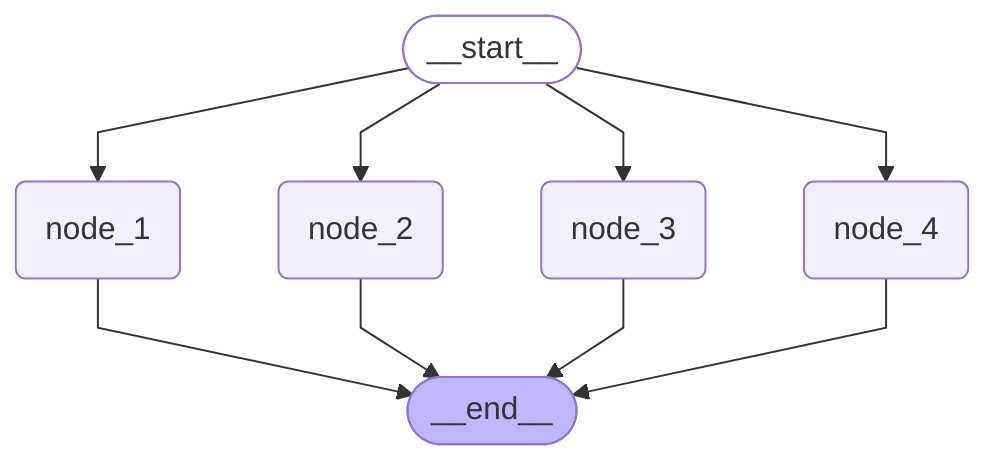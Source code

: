 %%{init: {'flowchart': {'curve': 'linear'}}}%%
graph TD;
	__start__([<p>__start__</p>]):::first
	node_1(node_1)
	node_2(node_2)
	node_3(node_3)
	node_4(node_4)
	__end__([<p>__end__</p>]):::last
	__start__ --> node_1;
	__start__ --> node_2;
	__start__ --> node_3;
	__start__ --> node_4;
	node_1 --> __end__;
	node_2 --> __end__;
	node_3 --> __end__;
	node_4 --> __end__;
	classDef default fill:#f2f0ff,line-height:1.2
	classDef first fill-opacity:0
	classDef last fill:#bfb6fc